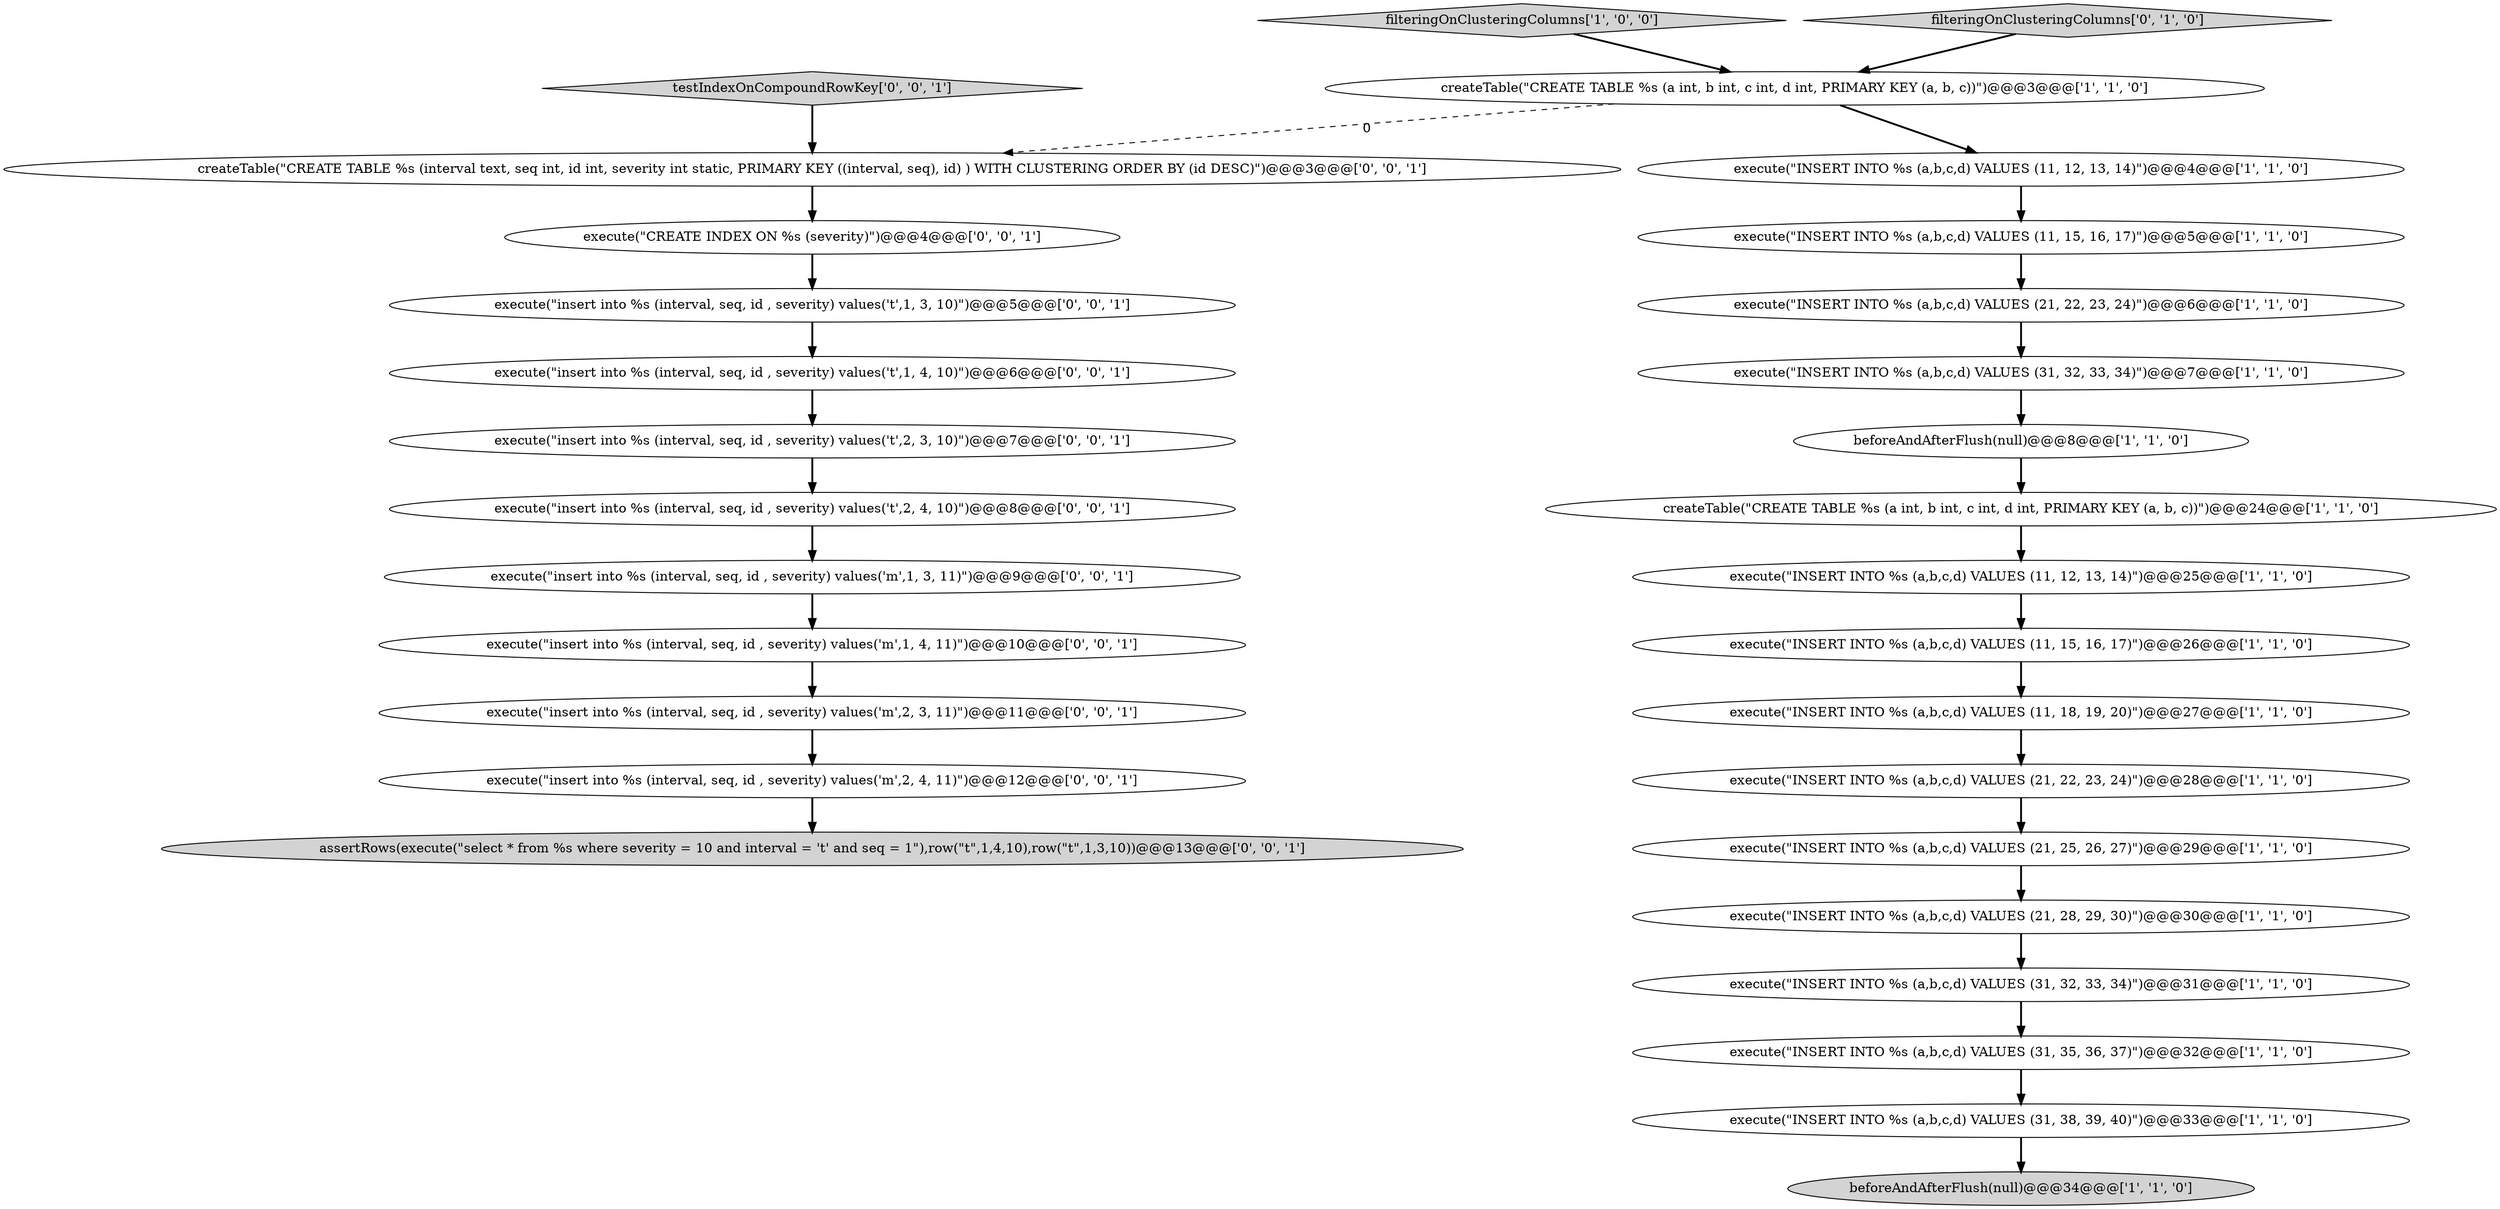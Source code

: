 digraph {
12 [style = filled, label = "execute(\"INSERT INTO %s (a,b,c,d) VALUES (21, 28, 29, 30)\")@@@30@@@['1', '1', '0']", fillcolor = white, shape = ellipse image = "AAA0AAABBB1BBB"];
27 [style = filled, label = "execute(\"CREATE INDEX ON %s (severity)\")@@@4@@@['0', '0', '1']", fillcolor = white, shape = ellipse image = "AAA0AAABBB3BBB"];
17 [style = filled, label = "execute(\"INSERT INTO %s (a,b,c,d) VALUES (31, 32, 33, 34)\")@@@31@@@['1', '1', '0']", fillcolor = white, shape = ellipse image = "AAA0AAABBB1BBB"];
15 [style = filled, label = "execute(\"INSERT INTO %s (a,b,c,d) VALUES (31, 35, 36, 37)\")@@@32@@@['1', '1', '0']", fillcolor = white, shape = ellipse image = "AAA0AAABBB1BBB"];
8 [style = filled, label = "execute(\"INSERT INTO %s (a,b,c,d) VALUES (21, 25, 26, 27)\")@@@29@@@['1', '1', '0']", fillcolor = white, shape = ellipse image = "AAA0AAABBB1BBB"];
26 [style = filled, label = "testIndexOnCompoundRowKey['0', '0', '1']", fillcolor = lightgray, shape = diamond image = "AAA0AAABBB3BBB"];
3 [style = filled, label = "execute(\"INSERT INTO %s (a,b,c,d) VALUES (11, 15, 16, 17)\")@@@26@@@['1', '1', '0']", fillcolor = white, shape = ellipse image = "AAA0AAABBB1BBB"];
5 [style = filled, label = "execute(\"INSERT INTO %s (a,b,c,d) VALUES (31, 38, 39, 40)\")@@@33@@@['1', '1', '0']", fillcolor = white, shape = ellipse image = "AAA0AAABBB1BBB"];
23 [style = filled, label = "execute(\"insert into %s (interval, seq, id , severity) values('t',1, 4, 10)\")@@@6@@@['0', '0', '1']", fillcolor = white, shape = ellipse image = "AAA0AAABBB3BBB"];
25 [style = filled, label = "execute(\"insert into %s (interval, seq, id , severity) values('m',2, 4, 11)\")@@@12@@@['0', '0', '1']", fillcolor = white, shape = ellipse image = "AAA0AAABBB3BBB"];
24 [style = filled, label = "execute(\"insert into %s (interval, seq, id , severity) values('t',2, 4, 10)\")@@@8@@@['0', '0', '1']", fillcolor = white, shape = ellipse image = "AAA0AAABBB3BBB"];
0 [style = filled, label = "filteringOnClusteringColumns['1', '0', '0']", fillcolor = lightgray, shape = diamond image = "AAA0AAABBB1BBB"];
7 [style = filled, label = "execute(\"INSERT INTO %s (a,b,c,d) VALUES (11, 12, 13, 14)\")@@@4@@@['1', '1', '0']", fillcolor = white, shape = ellipse image = "AAA0AAABBB1BBB"];
10 [style = filled, label = "createTable(\"CREATE TABLE %s (a int, b int, c int, d int, PRIMARY KEY (a, b, c))\")@@@3@@@['1', '1', '0']", fillcolor = white, shape = ellipse image = "AAA0AAABBB1BBB"];
14 [style = filled, label = "execute(\"INSERT INTO %s (a,b,c,d) VALUES (21, 22, 23, 24)\")@@@6@@@['1', '1', '0']", fillcolor = white, shape = ellipse image = "AAA0AAABBB1BBB"];
30 [style = filled, label = "createTable(\"CREATE TABLE %s (interval text, seq int, id int, severity int static, PRIMARY KEY ((interval, seq), id) ) WITH CLUSTERING ORDER BY (id DESC)\")@@@3@@@['0', '0', '1']", fillcolor = white, shape = ellipse image = "AAA0AAABBB3BBB"];
16 [style = filled, label = "execute(\"INSERT INTO %s (a,b,c,d) VALUES (21, 22, 23, 24)\")@@@28@@@['1', '1', '0']", fillcolor = white, shape = ellipse image = "AAA0AAABBB1BBB"];
18 [style = filled, label = "filteringOnClusteringColumns['0', '1', '0']", fillcolor = lightgray, shape = diamond image = "AAA0AAABBB2BBB"];
20 [style = filled, label = "execute(\"insert into %s (interval, seq, id , severity) values('m',1, 4, 11)\")@@@10@@@['0', '0', '1']", fillcolor = white, shape = ellipse image = "AAA0AAABBB3BBB"];
1 [style = filled, label = "execute(\"INSERT INTO %s (a,b,c,d) VALUES (11, 18, 19, 20)\")@@@27@@@['1', '1', '0']", fillcolor = white, shape = ellipse image = "AAA0AAABBB1BBB"];
11 [style = filled, label = "execute(\"INSERT INTO %s (a,b,c,d) VALUES (11, 12, 13, 14)\")@@@25@@@['1', '1', '0']", fillcolor = white, shape = ellipse image = "AAA0AAABBB1BBB"];
13 [style = filled, label = "createTable(\"CREATE TABLE %s (a int, b int, c int, d int, PRIMARY KEY (a, b, c))\")@@@24@@@['1', '1', '0']", fillcolor = white, shape = ellipse image = "AAA0AAABBB1BBB"];
4 [style = filled, label = "beforeAndAfterFlush(null)@@@34@@@['1', '1', '0']", fillcolor = lightgray, shape = ellipse image = "AAA0AAABBB1BBB"];
19 [style = filled, label = "execute(\"insert into %s (interval, seq, id , severity) values('m',1, 3, 11)\")@@@9@@@['0', '0', '1']", fillcolor = white, shape = ellipse image = "AAA0AAABBB3BBB"];
21 [style = filled, label = "execute(\"insert into %s (interval, seq, id , severity) values('m',2, 3, 11)\")@@@11@@@['0', '0', '1']", fillcolor = white, shape = ellipse image = "AAA0AAABBB3BBB"];
6 [style = filled, label = "beforeAndAfterFlush(null)@@@8@@@['1', '1', '0']", fillcolor = white, shape = ellipse image = "AAA0AAABBB1BBB"];
2 [style = filled, label = "execute(\"INSERT INTO %s (a,b,c,d) VALUES (11, 15, 16, 17)\")@@@5@@@['1', '1', '0']", fillcolor = white, shape = ellipse image = "AAA0AAABBB1BBB"];
28 [style = filled, label = "assertRows(execute(\"select * from %s where severity = 10 and interval = 't' and seq = 1\"),row(\"t\",1,4,10),row(\"t\",1,3,10))@@@13@@@['0', '0', '1']", fillcolor = lightgray, shape = ellipse image = "AAA0AAABBB3BBB"];
29 [style = filled, label = "execute(\"insert into %s (interval, seq, id , severity) values('t',2, 3, 10)\")@@@7@@@['0', '0', '1']", fillcolor = white, shape = ellipse image = "AAA0AAABBB3BBB"];
9 [style = filled, label = "execute(\"INSERT INTO %s (a,b,c,d) VALUES (31, 32, 33, 34)\")@@@7@@@['1', '1', '0']", fillcolor = white, shape = ellipse image = "AAA0AAABBB1BBB"];
22 [style = filled, label = "execute(\"insert into %s (interval, seq, id , severity) values('t',1, 3, 10)\")@@@5@@@['0', '0', '1']", fillcolor = white, shape = ellipse image = "AAA0AAABBB3BBB"];
11->3 [style = bold, label=""];
10->30 [style = dashed, label="0"];
8->12 [style = bold, label=""];
19->20 [style = bold, label=""];
16->8 [style = bold, label=""];
6->13 [style = bold, label=""];
14->9 [style = bold, label=""];
5->4 [style = bold, label=""];
27->22 [style = bold, label=""];
3->1 [style = bold, label=""];
9->6 [style = bold, label=""];
30->27 [style = bold, label=""];
0->10 [style = bold, label=""];
21->25 [style = bold, label=""];
20->21 [style = bold, label=""];
10->7 [style = bold, label=""];
13->11 [style = bold, label=""];
12->17 [style = bold, label=""];
25->28 [style = bold, label=""];
17->15 [style = bold, label=""];
18->10 [style = bold, label=""];
15->5 [style = bold, label=""];
2->14 [style = bold, label=""];
24->19 [style = bold, label=""];
22->23 [style = bold, label=""];
29->24 [style = bold, label=""];
1->16 [style = bold, label=""];
26->30 [style = bold, label=""];
23->29 [style = bold, label=""];
7->2 [style = bold, label=""];
}
